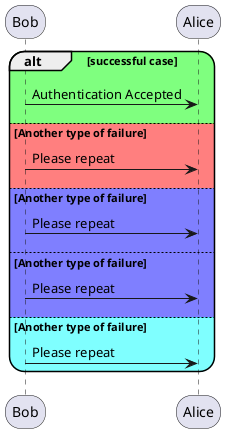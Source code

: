 {
  "sha1": "osj8ajr1pqwb5fegyy7o4atchb5907f",
  "insertion": {
    "when": "2024-06-04T17:28:40.242Z",
    "url": "https://forum.plantuml.net/17043/transparent-background-colours-on-alt-else-elements",
    "user": "plantuml@gmail.com"
  }
}
@startuml
!pragma teoz true
<style>
sequenceDiagram {
    RoundCorner 30
}
</style>
alt #00ff0080 successful case
    Bob -> Alice: Authentication Accepted
else #ff000080 Another type of failure
   Bob -> Alice: Please repeat
else #0000ff80 Another type of failure
   Bob -> Alice: Please repeat
else #0000ff80 Another type of failure
   Bob -> Alice: Please repeat
else #00ffff80 Another type of failure
   Bob -> Alice: Please repeat
end
@enduml
